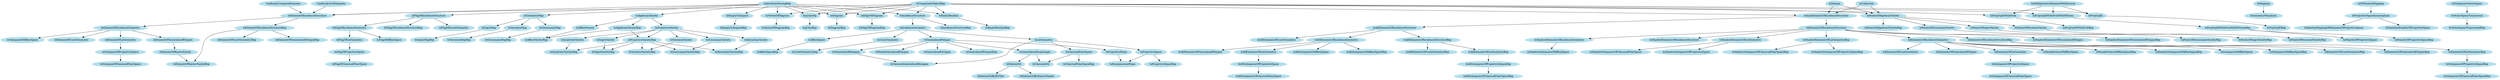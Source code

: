 digraph filters {
	 node [style=filled];
"CanEasilyCompareElements" [color = lightblue2];
"CanEasilySortElements" [color = lightblue2];
"IsAffineSpace" [color = lightblue2];
"IsAffineSpaceRep" [color = lightblue2];
"IsAffineVariety" [color = lightblue2];
"IsAffineVarietyRep" [color = lightblue2];
"IsAlgebraicVariety" [color = lightblue2];
"IsAlgebraicVarietyRep" [color = lightblue2];
"IsAllElementsOfCosetGeometry" [color = lightblue2];
"IsAllElementsOfCosetGeometryRep" [color = lightblue2];
"IsAllElementsOfGeneralisedPolygon" [color = lightblue2];
"IsAllElementsOfIncidenceGeometry" [color = lightblue2];
"IsAllElementsOfIncidenceStructure" [color = lightblue2];
"IsAllElementsOfIncidenceStructureRep" [color = lightblue2];
"IsAllElementsOfLieGeometry" [color = lightblue2];
"IsAllElementsOfLieGeometryRep" [color = lightblue2];
"IsAllSubspacesOfAffineSpace" [color = lightblue2];
"IsAllSubspacesOfAffineSpaceRep" [color = lightblue2];
"IsAllSubspacesOfClassicalPolarSpace" [color = lightblue2];
"IsAllSubspacesOfClassicalPolarSpaceRep" [color = lightblue2];
"IsAllSubspacesOfProjectiveSpace" [color = lightblue2];
"IsAllSubspacesOfProjectiveSpaceRep" [color = lightblue2];
"IsAnyElementsOfIncidenceStructure" [color = lightblue2];
"IsAttributeStoringRep" [color = lightblue2];
"IsClassicalGQ" [color = lightblue2];
"IsClassicalGeneralisedHexagon" [color = lightblue2];
"IsClassicalPolarSpace" [color = lightblue2];
"IsClassicalPolarSpaceRep" [color = lightblue2];
"IsCollection" [color = lightblue2];
"IsComponentObjectRep" [color = lightblue2];
"IsCosetGeometry" [color = lightblue2];
"IsCosetGeometryRep" [color = lightblue2];
"IsDesarguesianPlane" [color = lightblue2];
"IsDiagram" [color = lightblue2];
"IsDiagramRep" [color = lightblue2];
"IsDomain" [color = lightblue2];
"IsEdgeOfDiagram" [color = lightblue2];
"IsEdgeOfDiagramRep" [color = lightblue2];
"IsElationGQ" [color = lightblue2];
"IsElationGQByBLTSet" [color = lightblue2];
"IsElationGQByKantorFamily" [color = lightblue2];
"IsElementOfCosetGeometry" [color = lightblue2];
"IsElementOfCosetGeometryRep" [color = lightblue2];
"IsElementOfGeneralisedPolygon" [color = lightblue2];
"IsElementOfGeneralisedPolygonRep" [color = lightblue2];
"IsElementOfIncidenceGeometry" [color = lightblue2];
"IsElementOfIncidenceStructure" [color = lightblue2];
"IsElementOfIncidenceStructureRep" [color = lightblue2];
"IsElementOfKantorFamily" [color = lightblue2];
"IsElementOfKantorFamilyRep" [color = lightblue2];
"IsElementOfLieGeometry" [color = lightblue2];
"IsElementsOfCosetGeometry" [color = lightblue2];
"IsElementsOfCosetGeometryRep" [color = lightblue2];
"IsElementsOfGeneralisedPolygon" [color = lightblue2];
"IsElementsOfGeneralisedPolygonRep" [color = lightblue2];
"IsElementsOfIncidenceGeometry" [color = lightblue2];
"IsElementsOfIncidenceStructure" [color = lightblue2];
"IsElementsOfIncidenceStructureRep" [color = lightblue2];
"IsElementsOfLieGeometry" [color = lightblue2];
"IsElementsOfLieGeometryRep" [color = lightblue2];
"IsEmptySubspace" [color = lightblue2];
"IsEmptySubspaceRep" [color = lightblue2];
"IsFlagOfAffineSpace" [color = lightblue2];
"IsFlagOfClassicalPolarSpace" [color = lightblue2];
"IsFlagOfCosetGeometry" [color = lightblue2];
"IsFlagOfIncidenceGeometry" [color = lightblue2];
"IsFlagOfIncidenceStructure" [color = lightblue2];
"IsFlagOfIncidenceStructureRep" [color = lightblue2];
"IsFlagOfLieGeometry" [color = lightblue2];
"IsFlagOfProjectiveSpace" [color = lightblue2];
"IsGeneralisedHexagon" [color = lightblue2];
"IsGeneralisedOctagon" [color = lightblue2];
"IsGeneralisedPolygon" [color = lightblue2];
"IsGeneralisedPolygonRep" [color = lightblue2];
"IsGeneralisedQuadrangle" [color = lightblue2];
"IsGeometryMap" [color = lightblue2];
"IsGeometryMorphism" [color = lightblue2];
"IsGrassmannMap" [color = lightblue2];
"IsGrassmannMapRep" [color = lightblue2];
"IsGrassmannVariety" [color = lightblue2];
"IsGrassmannVarietyRep" [color = lightblue2];
"IsHermitianVariety" [color = lightblue2];
"IsHermitianVarietyRep" [color = lightblue2];
"IsIdentityMappingOfElementsOfProjectiveSpace" [color = lightblue2];
"IsIncidenceGeometry" [color = lightblue2];
"IsIncidenceStructure" [color = lightblue2];
"IsIncidenceStructureRep" [color = lightblue2];
"IsLieGeometry" [color = lightblue2];
"IsMapping" [color = lightblue2];
"IsMultiplicativeElementWithInverse" [color = lightblue2];
"IsParallelClassOfAffineSpace" [color = lightblue2];
"IsParallelClassOfAffineSpaceRep" [color = lightblue2];
"IsPointsOfAlgebraicVariety" [color = lightblue2];
"IsPointsOfAlgebraicVarietyRep" [color = lightblue2];
"IsPointsOfGrassmannVariety" [color = lightblue2];
"IsPointsOfGrassmannVarietyRep" [color = lightblue2];
"IsPointsOfSegreVariety" [color = lightblue2];
"IsPointsOfSegreVarietyRep" [color = lightblue2];
"IsPointsOfVeroneseVariety" [color = lightblue2];
"IsPointsOfVeroneseVarietyRep" [color = lightblue2];
"IsPolarityOfProjectiveSpace" [color = lightblue2];
"IsPolarityOfProjectiveSpaceRep" [color = lightblue2];
"IsProjGrpEl" [color = lightblue2];
"IsProjGrpElRep" [color = lightblue2];
"IsProjGrpElWithFrob" [color = lightblue2];
"IsProjGrpElWithFrobRep" [color = lightblue2];
"IsProjGrpElWithFrobWithPSIsom" [color = lightblue2];
"IsProjGrpElWithFrobWithPSIsomRep" [color = lightblue2];
"IsProjectivePlane" [color = lightblue2];
"IsProjectiveSpace" [color = lightblue2];
"IsProjectiveSpaceIsomorphism" [color = lightblue2];
"IsProjectiveSpaceRep" [color = lightblue2];
"IsProjectiveVariety" [color = lightblue2];
"IsProjectiveVarietyRep" [color = lightblue2];
"IsQuadraticVariety" [color = lightblue2];
"IsQuadraticVarietyRep" [color = lightblue2];
"IsRank2Residue" [color = lightblue2];
"IsRank2ResidueRep" [color = lightblue2];
"IsSPGeneralMapping" [color = lightblue2];
"IsSegreMap" [color = lightblue2];
"IsSegreMapRep" [color = lightblue2];
"IsSegreVariety" [color = lightblue2];
"IsSegreVarietyRep" [color = lightblue2];
"IsShadowElementsOfGeneralisedPolygon" [color = lightblue2];
"IsShadowElementsOfGeneralisedPolygonRep" [color = lightblue2];
"IsShadowElementsOfIncidenceGeometry" [color = lightblue2];
"IsShadowElementsOfIncidenceStructure" [color = lightblue2];
"IsShadowElementsOfLieGeometry" [color = lightblue2];
"IsShadowElementsOfLieGeometryRep" [color = lightblue2];
"IsShadowSubspacesOfAffineSpace" [color = lightblue2];
"IsShadowSubspacesOfAffineSpaceRep" [color = lightblue2];
"IsShadowSubspacesOfClassicalPolarSpace" [color = lightblue2];
"IsShadowSubspacesOfClassicalPolarSpaceRep" [color = lightblue2];
"IsShadowSubspacesOfProjectiveSpace" [color = lightblue2];
"IsShadowSubspacesOfProjectiveSpaceRep" [color = lightblue2];
"IsStandardDualityOfProjectiveSpace" [color = lightblue2];
"IsSubspaceOfAffineSpace" [color = lightblue2];
"IsSubspaceOfClassicalPolarSpace" [color = lightblue2];
"IsSubspaceOfProjectiveSpace" [color = lightblue2];
"IsSubspacesOfAffineSpace" [color = lightblue2];
"IsSubspacesOfAffineSpaceRep" [color = lightblue2];
"IsSubspacesOfClassicalPolarSpace" [color = lightblue2];
"IsSubspacesOfClassicalPolarSpaceRep" [color = lightblue2];
"IsSubspacesOfProjectiveSpace" [color = lightblue2];
"IsSubspacesOfProjectiveSpaceRep" [color = lightblue2];
"IsSubspacesVectorSpace" [color = lightblue2];
"IsVectorSpaceTransversal" [color = lightblue2];
"IsVectorSpaceTransversalRep" [color = lightblue2];
"IsVeroneseMap" [color = lightblue2];
"IsVeroneseMapRep" [color = lightblue2];
"IsVeroneseVariety" [color = lightblue2];
"IsVeroneseVarietyRep" [color = lightblue2];
"IsVertexOfDiagram" [color = lightblue2];
"IsVertexOfDiagramRep" [color = lightblue2];
"IsWeakGeneralisedPolygon" [color = lightblue2];
"IsqClanObj" [color = lightblue2];
"IsqClanRep" [color = lightblue2];
"IsComponentObjectRep" -> "IsIncidenceStructure";
"IsAttributeStoringRep" -> "IsIncidenceStructure";
"IsComponentObjectRep" -> "IsElementOfIncidenceStructure";
"IsAttributeStoringRep" -> "IsElementOfIncidenceStructure";
"CanEasilyCompareElements" -> "IsElementOfIncidenceStructure";
"CanEasilySortElements" -> "IsElementOfIncidenceStructure";
"IsDomain" -> "IsAnyElementsOfIncidenceStructure";
"IsCollection" -> "IsAnyElementsOfIncidenceStructure";
"IsComponentObjectRep" -> "IsAnyElementsOfIncidenceStructure";
"IsAnyElementsOfIncidenceStructure" -> "IsElementsOfIncidenceStructure";
"IsAnyElementsOfIncidenceStructure" -> "IsAllElementsOfIncidenceStructure";
"IsAttributeStoringRep" -> "IsFlagOfIncidenceStructure";
"IsIncidenceStructure" -> "IsIncidenceGeometry";
"IsElementOfIncidenceStructure" -> "IsElementOfIncidenceGeometry";
"IsElementsOfIncidenceStructure" -> "IsElementsOfIncidenceGeometry";
"IsAllElementsOfIncidenceStructure" -> "IsAllElementsOfIncidenceGeometry";
"IsElementsOfIncidenceStructure" -> "IsShadowElementsOfIncidenceGeometry";
"IsFlagOfIncidenceStructure" -> "IsFlagOfIncidenceGeometry";
"IsIncidenceGeometry" -> "IsLieGeometry";
"IsIncidenceGeometry" -> "IsAffineSpace";
"IsLieGeometry" -> "IsClassicalPolarSpace";
"IsLieGeometry" -> "IsProjectiveSpace";
"IsIncidenceGeometry" -> "IsGeneralisedPolygon";
"IsGeneralisedPolygon" -> "IsProjectivePlane";
"IsGeneralisedPolygon" -> "IsGeneralisedQuadrangle";
"IsGeneralisedPolygon" -> "IsGeneralisedHexagon";
"IsGeneralisedPolygon" -> "IsGeneralisedOctagon";
"IsProjectivePlane" -> "IsDesarguesianPlane";
"IsProjectiveSpace" -> "IsDesarguesianPlane";
"IsGeneralisedQuadrangle" -> "IsClassicalGQ";
"IsClassicalPolarSpace" -> "IsClassicalGQ";
"IsGeneralisedHexagon" -> "IsClassicalGeneralisedHexagon";
"IsLieGeometry" -> "IsClassicalGeneralisedHexagon";
"IsIncidenceStructure" -> "IsIncidenceStructureRep";
"IsAffineSpace" -> "IsAffineSpaceRep";
"IsClassicalPolarSpace" -> "IsClassicalPolarSpaceRep";
"IsProjectiveSpace" -> "IsProjectiveSpaceRep";
"IsElementOfIncidenceStructure" -> "IsElementOfIncidenceStructureRep";
"IsElementsOfIncidenceStructure" -> "IsElementsOfIncidenceStructureRep";
"IsAllElementsOfIncidenceStructure" -> "IsAllElementsOfIncidenceStructureRep";
"IsFlagOfIncidenceStructure" -> "IsFlagOfIncidenceStructureRep";
"IsElementsOfIncidenceStructure" -> "IsShadowElementsOfIncidenceStructure";
"IsElementOfIncidenceGeometry" -> "IsElementOfLieGeometry";
"IsElementsOfIncidenceGeometry" -> "IsElementsOfLieGeometry";
"IsAllElementsOfIncidenceGeometry" -> "IsAllElementsOfLieGeometry";
"IsAllElementsOfIncidenceStructureRep" -> "IsAllElementsOfLieGeometryRep";
"IsElementsOfIncidenceStructureRep" -> "IsElementsOfLieGeometryRep";
"IsFlagOfIncidenceGeometry" -> "IsFlagOfLieGeometry";
"IsAttributeStoringRep" -> "IsEmptySubspace";
"IsEmptySubspace" -> "IsEmptySubspaceRep";
"IsElementsOfIncidenceStructure" -> "IsShadowElementsOfLieGeometry";
"IsElementsOfIncidenceStructure" -> "IsShadowElementsOfLieGeometryRep";
"IsComponentObjectRep" -> "IsProjGrpEl";
"IsMultiplicativeElementWithInverse" -> "IsProjGrpEl";
"IsProjGrpEl" -> "IsProjGrpElRep";
"IsComponentObjectRep" -> "IsProjGrpElWithFrob";
"IsMultiplicativeElementWithInverse" -> "IsProjGrpElWithFrob";
"IsProjGrpElWithFrob" -> "IsProjGrpElWithFrobRep";
"IsElementOfLieGeometry" -> "IsSubspaceOfProjectiveSpace";
"IsElementsOfLieGeometry" -> "IsSubspacesOfProjectiveSpace";
"IsAllElementsOfLieGeometry" -> "IsAllSubspacesOfProjectiveSpace";
"IsFlagOfLieGeometry" -> "IsFlagOfProjectiveSpace";
"IsShadowElementsOfLieGeometry" -> "IsShadowSubspacesOfProjectiveSpace";
"IsElementsOfLieGeometryRep" -> "IsSubspacesOfProjectiveSpaceRep";
"IsAllElementsOfLieGeometryRep" -> "IsAllSubspacesOfProjectiveSpaceRep";
"IsShadowElementsOfLieGeometryRep" -> "IsShadowSubspacesOfProjectiveSpaceRep";
"IsSPGeneralMapping" -> "IsProjectiveSpaceIsomorphism";
"IsProjectiveSpaceIsomorphism" -> "IsStandardDualityOfProjectiveSpace";
"IsProjectiveSpaceIsomorphism" -> "IsIdentityMappingOfElementsOfProjectiveSpace";
"IsComponentObjectRep" -> "IsProjGrpElWithFrobWithPSIsom";
"IsMultiplicativeElementWithInverse" -> "IsProjGrpElWithFrobWithPSIsom";
"IsProjGrpElWithFrobWithPSIsom" -> "IsProjGrpElWithFrobWithPSIsomRep";
"IsProjGrpElWithFrobWithPSIsomRep" -> "IsPolarityOfProjectiveSpace";
"IsProjGrpElWithFrobWithPSIsomRep" -> "IsPolarityOfProjectiveSpaceRep";
"IsSubspaceOfProjectiveSpace" -> "IsSubspaceOfClassicalPolarSpace";
"IsSubspacesOfProjectiveSpace" -> "IsSubspacesOfClassicalPolarSpace";
"IsSubspacesOfProjectiveSpaceRep" -> "IsSubspacesOfClassicalPolarSpaceRep";
"IsAllSubspacesOfProjectiveSpace" -> "IsAllSubspacesOfClassicalPolarSpace";
"IsAllSubspacesOfProjectiveSpaceRep" -> "IsAllSubspacesOfClassicalPolarSpaceRep";
"IsShadowElementsOfLieGeometry" -> "IsShadowSubspacesOfClassicalPolarSpace";
"IsShadowElementsOfLieGeometryRep" -> "IsShadowSubspacesOfClassicalPolarSpaceRep";
"IsFlagOfProjectiveSpace" -> "IsFlagOfClassicalPolarSpace";
"IsMapping" -> "IsGeometryMorphism";
"IsComponentObjectRep" -> "IsDiagram";
"IsAttributeStoringRep" -> "IsDiagram";
"IsDiagram" -> "IsDiagramRep";
"IsComponentObjectRep" -> "IsVertexOfDiagram";
"IsAttributeStoringRep" -> "IsVertexOfDiagram";
"IsVertexOfDiagram" -> "IsVertexOfDiagramRep";
"IsComponentObjectRep" -> "IsEdgeOfDiagram";
"IsAttributeStoringRep" -> "IsEdgeOfDiagram";
"IsEdgeOfDiagram" -> "IsEdgeOfDiagramRep";
"IsComponentObjectRep" -> "IsRank2Residue";
"IsAttributeStoringRep" -> "IsRank2Residue";
"IsRank2Residue" -> "IsRank2ResidueRep";
"IsFlagOfIncidenceStructure" -> "IsFlagOfCosetGeometry";
"IsIncidenceGeometry" -> "IsCosetGeometry";
"IsCosetGeometry" -> "IsCosetGeometryRep";
"IsElementOfIncidenceGeometry" -> "IsElementOfCosetGeometry";
"IsElementOfIncidenceStructureRep" -> "IsElementOfCosetGeometryRep";
"IsElementsOfIncidenceGeometry" -> "IsElementsOfCosetGeometry";
"IsElementsOfIncidenceStructureRep" -> "IsElementsOfCosetGeometryRep";
"IsAllElementsOfIncidenceStructure" -> "IsAllElementsOfCosetGeometry";
"IsAllElementsOfIncidenceStructureRep" -> "IsAllElementsOfCosetGeometryRep";
"IsAttributeStoringRep" -> "IsAlgebraicVariety";
"IsAlgebraicVariety" -> "IsAlgebraicVarietyRep";
"IsDomain" -> "IsPointsOfAlgebraicVariety";
"IsCollection" -> "IsPointsOfAlgebraicVariety";
"IsComponentObjectRep" -> "IsPointsOfAlgebraicVariety";
"IsPointsOfAlgebraicVariety" -> "IsPointsOfAlgebraicVarietyRep";
"IsAlgebraicVariety" -> "IsProjectiveVariety";
"IsProjectiveVariety" -> "IsProjectiveVarietyRep";
"IsAlgebraicVarietyRep" -> "IsProjectiveVarietyRep";
"IsProjectiveVariety" -> "IsHermitianVariety";
"IsHermitianVariety" -> "IsHermitianVarietyRep";
"IsProjectiveVarietyRep" -> "IsHermitianVarietyRep";
"IsProjectiveVariety" -> "IsQuadraticVariety";
"IsQuadraticVariety" -> "IsQuadraticVarietyRep";
"IsProjectiveVarietyRep" -> "IsQuadraticVarietyRep";
"IsAlgebraicVariety" -> "IsAffineVariety";
"IsAffineVariety" -> "IsAffineVarietyRep";
"IsAlgebraicVarietyRep" -> "IsAffineVarietyRep";
"IsProjectiveVariety" -> "IsSegreVariety";
"IsSegreVariety" -> "IsSegreVarietyRep";
"IsProjectiveVarietyRep" -> "IsSegreVarietyRep";
"IsPointsOfAlgebraicVariety" -> "IsPointsOfSegreVariety";
"IsPointsOfSegreVariety" -> "IsPointsOfSegreVarietyRep";
"IsAttributeStoringRep" -> "IsGeometryMap";
"IsGeometryMap" -> "IsSegreMap";
"IsSegreMap" -> "IsSegreMapRep";
"IsProjectiveVariety" -> "IsVeroneseVariety";
"IsVeroneseVariety" -> "IsVeroneseVarietyRep";
"IsProjectiveVarietyRep" -> "IsVeroneseVarietyRep";
"IsPointsOfAlgebraicVariety" -> "IsPointsOfVeroneseVariety";
"IsPointsOfVeroneseVariety" -> "IsPointsOfVeroneseVarietyRep";
"IsGeometryMap" -> "IsVeroneseMap";
"IsVeroneseMap" -> "IsVeroneseMapRep";
"IsProjectiveVariety" -> "IsGrassmannVariety";
"IsGrassmannVariety" -> "IsGrassmannVarietyRep";
"IsProjectiveVarietyRep" -> "IsGrassmannVarietyRep";
"IsPointsOfAlgebraicVariety" -> "IsPointsOfGrassmannVariety";
"IsPointsOfGrassmannVariety" -> "IsPointsOfGrassmannVarietyRep";
"IsGeometryMap" -> "IsGrassmannMap";
"IsGrassmannMap" -> "IsGrassmannMapRep";
"IsElementOfIncidenceGeometry" -> "IsSubspaceOfAffineSpace";
"IsElementsOfIncidenceGeometry" -> "IsSubspacesOfAffineSpace";
"IsAllElementsOfIncidenceGeometry" -> "IsAllSubspacesOfAffineSpace";
"IsShadowElementsOfIncidenceGeometry" -> "IsShadowSubspacesOfAffineSpace";
"IsElementsOfIncidenceGeometry" -> "IsParallelClassOfAffineSpace";
"IsElementsOfIncidenceGeometry" -> "IsSubspacesOfAffineSpaceRep";
"IsAllElementsOfIncidenceGeometry" -> "IsAllSubspacesOfAffineSpaceRep";
"IsElementsOfIncidenceGeometry" -> "IsShadowSubspacesOfAffineSpaceRep";
"IsElementsOfIncidenceGeometry" -> "IsParallelClassOfAffineSpaceRep";
"IsSubspacesVectorSpace" -> "IsVectorSpaceTransversal";
"IsVectorSpaceTransversal" -> "IsVectorSpaceTransversalRep";
"IsFlagOfIncidenceGeometry" -> "IsFlagOfAffineSpace";
"IsGeneralisedPolygon" -> "IsGeneralisedPolygonRep";
"IsElementOfIncidenceGeometry" -> "IsElementOfGeneralisedPolygon";
"IsElementOfIncidenceStructureRep" -> "IsElementOfGeneralisedPolygonRep";
"IsElementsOfIncidenceStructureRep" -> "IsElementsOfGeneralisedPolygonRep";
"IsElementsOfIncidenceGeometry" -> "IsElementsOfGeneralisedPolygon";
"IsAllElementsOfIncidenceGeometry" -> "IsAllElementsOfGeneralisedPolygon";
"IsElementsOfIncidenceStructure" -> "IsShadowElementsOfGeneralisedPolygon";
"IsElementsOfIncidenceStructure" -> "IsShadowElementsOfGeneralisedPolygonRep";
"IsGeneralisedQuadrangle" -> "IsElationGQ";
"IsElationGQ" -> "IsElationGQByKantorFamily";
"IsElationGQ" -> "IsElationGQByBLTSet";
"IsGeneralisedPolygon" -> "IsWeakGeneralisedPolygon";
"IsElementOfGeneralisedPolygon" -> "IsElementOfKantorFamily";
"IsElementOfKantorFamily" -> "IsElementOfKantorFamilyRep";
"IsElementOfIncidenceStructureRep" -> "IsElementOfKantorFamilyRep";
"IsComponentObjectRep" -> "IsqClanObj";
"IsAttributeStoringRep" -> "IsqClanObj";
"IsqClanObj" -> "IsqClanRep";
}
